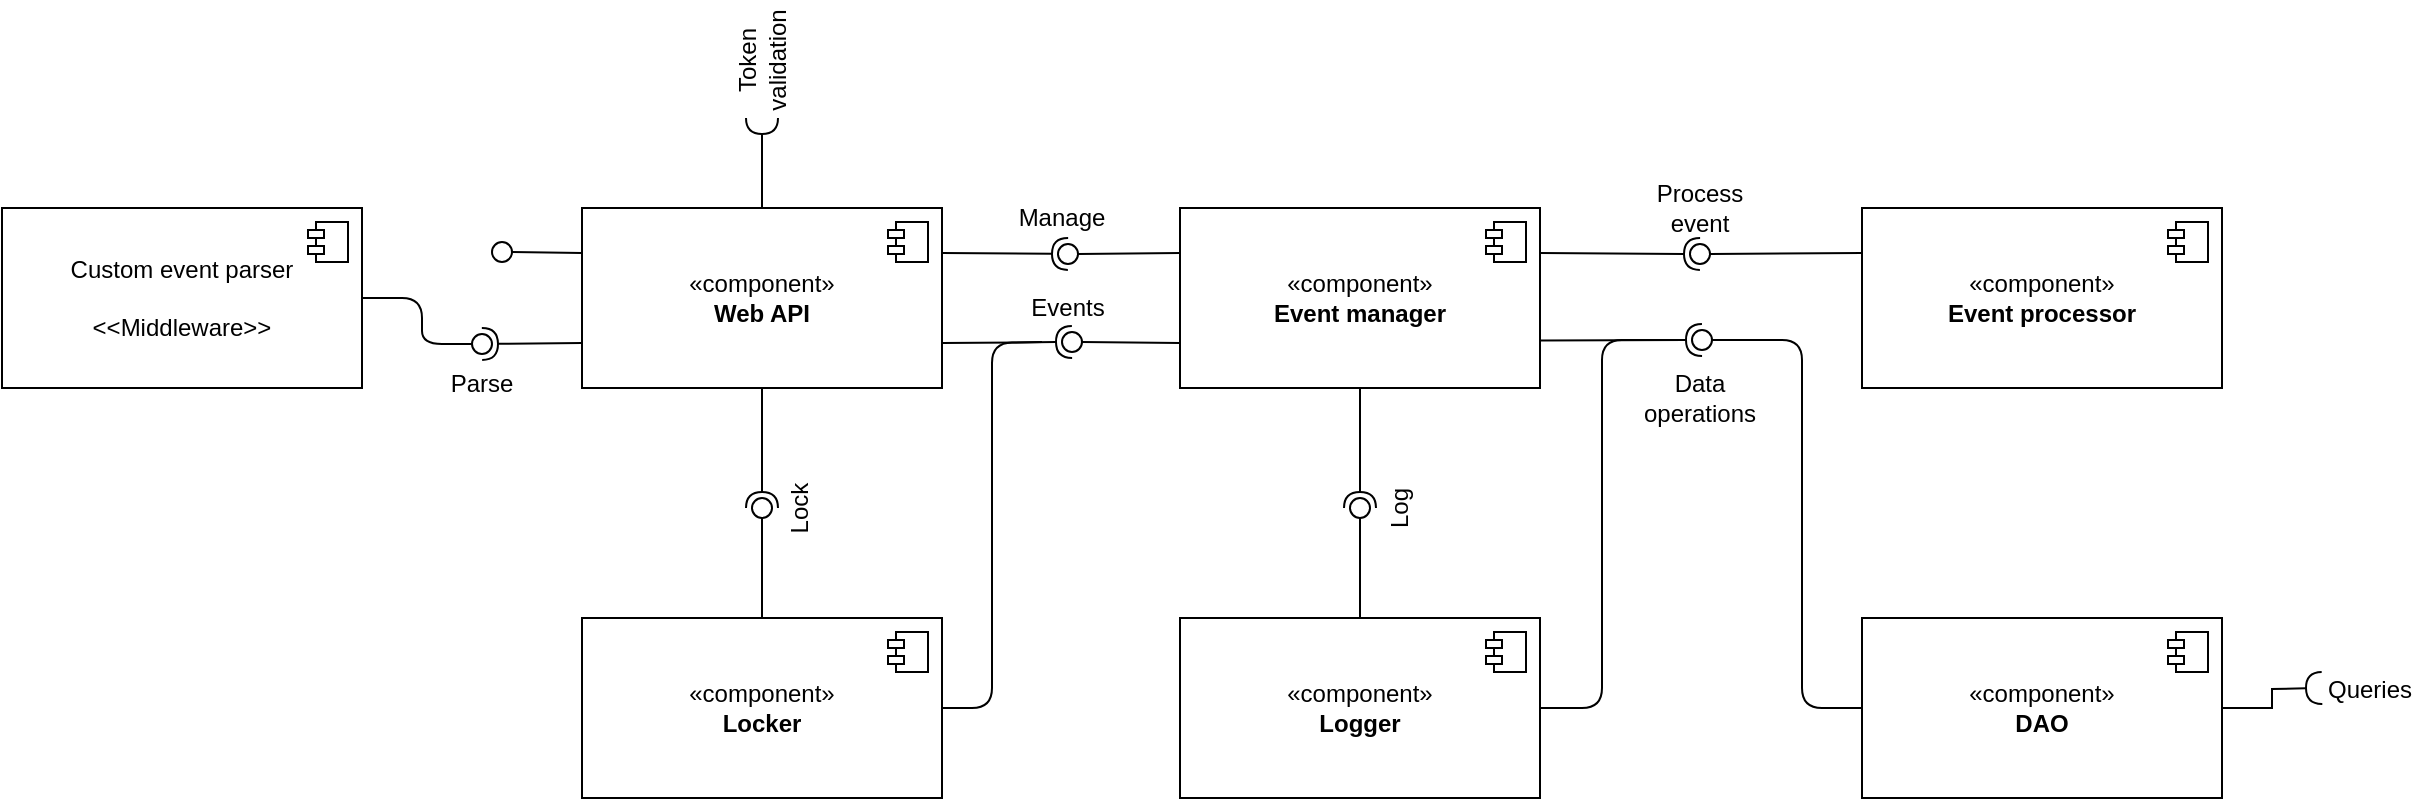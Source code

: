 <mxfile version="24.2.7" type="device">
  <diagram name="Pagina-1" id="bZNuDVQKegFYLx4exZVK">
    <mxGraphModel dx="2020" dy="838" grid="1" gridSize="10" guides="1" tooltips="1" connect="1" arrows="1" fold="1" page="1" pageScale="1" pageWidth="827" pageHeight="1169" math="0" shadow="0">
      <root>
        <mxCell id="0" />
        <mxCell id="1" parent="0" />
        <mxCell id="SfOH2gWAar_BLIePBkyz-4" value="" style="rounded=0;orthogonalLoop=1;jettySize=auto;html=1;endArrow=halfCircle;endFill=0;endSize=6;strokeWidth=1;sketch=0;fontSize=12;curved=1;exitX=0.5;exitY=0;exitDx=0;exitDy=0;" parent="1" source="YuxWqBTnyWRTYqqaDblT-16" edge="1">
          <mxGeometry relative="1" as="geometry">
            <mxPoint x="99" y="513" as="sourcePoint" />
            <mxPoint x="150" y="510" as="targetPoint" />
          </mxGeometry>
        </mxCell>
        <mxCell id="SfOH2gWAar_BLIePBkyz-5" value="" style="ellipse;whiteSpace=wrap;html=1;align=center;aspect=fixed;fillColor=none;strokeColor=none;resizable=0;perimeter=centerPerimeter;rotatable=0;allowArrows=0;points=[];outlineConnect=1;" parent="1" vertex="1">
          <mxGeometry x="79" y="473" width="10" height="10" as="geometry" />
        </mxCell>
        <mxCell id="SfOH2gWAar_BLIePBkyz-6" value="Token validation" style="text;html=1;align=center;verticalAlign=middle;whiteSpace=wrap;rounded=0;rotation=-90;" parent="1" vertex="1">
          <mxGeometry x="120" y="466" width="60" height="30" as="geometry" />
        </mxCell>
        <mxCell id="SfOH2gWAar_BLIePBkyz-13" value="&lt;div&gt;Lock&lt;/div&gt;" style="text;html=1;align=center;verticalAlign=middle;whiteSpace=wrap;rounded=0;rotation=-90;" parent="1" vertex="1">
          <mxGeometry x="139" y="690" width="60" height="30" as="geometry" />
        </mxCell>
        <mxCell id="SfOH2gWAar_BLIePBkyz-21" style="edgeStyle=orthogonalEdgeStyle;rounded=1;orthogonalLoop=1;jettySize=auto;html=1;endArrow=none;endFill=0;curved=0;entryX=1;entryY=0.5;entryDx=0;entryDy=0;" parent="1" target="YuxWqBTnyWRTYqqaDblT-34" edge="1">
          <mxGeometry relative="1" as="geometry">
            <mxPoint x="290" y="622" as="sourcePoint" />
            <mxPoint x="260" y="800" as="targetPoint" />
          </mxGeometry>
        </mxCell>
        <mxCell id="SfOH2gWAar_BLIePBkyz-20" value="Events" style="text;html=1;align=center;verticalAlign=middle;whiteSpace=wrap;rounded=0;" parent="1" vertex="1">
          <mxGeometry x="273" y="590" width="60" height="30" as="geometry" />
        </mxCell>
        <mxCell id="SfOH2gWAar_BLIePBkyz-33" value="Manage" style="text;html=1;align=center;verticalAlign=middle;whiteSpace=wrap;rounded=0;" parent="1" vertex="1">
          <mxGeometry x="270" y="545" width="60" height="30" as="geometry" />
        </mxCell>
        <mxCell id="SfOH2gWAar_BLIePBkyz-41" value="&lt;div&gt;Log&lt;/div&gt;" style="text;html=1;align=center;verticalAlign=middle;whiteSpace=wrap;rounded=0;rotation=-90;" parent="1" vertex="1">
          <mxGeometry x="439" y="690" width="60" height="30" as="geometry" />
        </mxCell>
        <mxCell id="SfOH2gWAar_BLIePBkyz-46" value="Data &lt;br&gt;operations" style="text;html=1;align=center;verticalAlign=middle;whiteSpace=wrap;rounded=0;" parent="1" vertex="1">
          <mxGeometry x="589" y="635" width="60" height="30" as="geometry" />
        </mxCell>
        <mxCell id="SfOH2gWAar_BLIePBkyz-50" value="" style="ellipse;whiteSpace=wrap;html=1;align=center;aspect=fixed;fillColor=none;strokeColor=none;resizable=0;perimeter=centerPerimeter;rotatable=0;allowArrows=0;points=[];outlineConnect=1;" parent="1" vertex="1">
          <mxGeometry x="600" y="610" width="10" height="10" as="geometry" />
        </mxCell>
        <mxCell id="SfOH2gWAar_BLIePBkyz-58" value="Process&lt;br&gt;event" style="text;html=1;align=center;verticalAlign=middle;whiteSpace=wrap;rounded=0;" parent="1" vertex="1">
          <mxGeometry x="589" y="540" width="60" height="30" as="geometry" />
        </mxCell>
        <mxCell id="YuxWqBTnyWRTYqqaDblT-6" value="" style="rounded=0;orthogonalLoop=1;jettySize=auto;html=1;endArrow=halfCircle;endFill=0;endSize=6;strokeWidth=1;sketch=0;exitX=1;exitY=0.75;exitDx=0;exitDy=0;" edge="1" target="YuxWqBTnyWRTYqqaDblT-8" parent="1" source="YuxWqBTnyWRTYqqaDblT-16">
          <mxGeometry relative="1" as="geometry">
            <mxPoint x="210" y="620" as="sourcePoint" />
          </mxGeometry>
        </mxCell>
        <mxCell id="YuxWqBTnyWRTYqqaDblT-7" value="" style="rounded=0;orthogonalLoop=1;jettySize=auto;html=1;endArrow=oval;endFill=0;sketch=0;sourcePerimeterSpacing=0;targetPerimeterSpacing=0;endSize=10;exitX=0;exitY=0.75;exitDx=0;exitDy=0;" edge="1" target="YuxWqBTnyWRTYqqaDblT-8" parent="1" source="YuxWqBTnyWRTYqqaDblT-25">
          <mxGeometry relative="1" as="geometry">
            <mxPoint x="359" y="620" as="sourcePoint" />
          </mxGeometry>
        </mxCell>
        <mxCell id="YuxWqBTnyWRTYqqaDblT-8" value="" style="ellipse;whiteSpace=wrap;html=1;align=center;aspect=fixed;fillColor=none;strokeColor=none;resizable=0;perimeter=centerPerimeter;rotatable=0;allowArrows=0;points=[];outlineConnect=1;" vertex="1" parent="1">
          <mxGeometry x="300" y="617" width="10" height="10" as="geometry" />
        </mxCell>
        <mxCell id="YuxWqBTnyWRTYqqaDblT-11" value="Custom event parser&lt;br&gt;&lt;br&gt;&amp;lt;&amp;lt;Middleware&amp;gt;&amp;gt;" style="html=1;dropTarget=0;whiteSpace=wrap;" vertex="1" parent="1">
          <mxGeometry x="-230" y="555" width="180" height="90" as="geometry" />
        </mxCell>
        <mxCell id="YuxWqBTnyWRTYqqaDblT-12" value="" style="shape=module;jettyWidth=8;jettyHeight=4;" vertex="1" parent="YuxWqBTnyWRTYqqaDblT-11">
          <mxGeometry x="1" width="20" height="20" relative="1" as="geometry">
            <mxPoint x="-27" y="7" as="offset" />
          </mxGeometry>
        </mxCell>
        <mxCell id="YuxWqBTnyWRTYqqaDblT-16" value="«component»&lt;br&gt;&lt;b&gt;Web API&lt;br&gt;&lt;/b&gt;" style="html=1;dropTarget=0;whiteSpace=wrap;" vertex="1" parent="1">
          <mxGeometry x="60" y="555" width="180" height="90" as="geometry" />
        </mxCell>
        <mxCell id="YuxWqBTnyWRTYqqaDblT-17" value="" style="shape=module;jettyWidth=8;jettyHeight=4;" vertex="1" parent="YuxWqBTnyWRTYqqaDblT-16">
          <mxGeometry x="1" width="20" height="20" relative="1" as="geometry">
            <mxPoint x="-27" y="7" as="offset" />
          </mxGeometry>
        </mxCell>
        <mxCell id="YuxWqBTnyWRTYqqaDblT-19" value="" style="rounded=0;orthogonalLoop=1;jettySize=auto;html=1;endArrow=halfCircle;endFill=0;endSize=6;strokeWidth=1;sketch=0;exitX=0;exitY=0.75;exitDx=0;exitDy=0;" edge="1" target="YuxWqBTnyWRTYqqaDblT-21" parent="1" source="YuxWqBTnyWRTYqqaDblT-16">
          <mxGeometry relative="1" as="geometry">
            <mxPoint x="30" y="625" as="sourcePoint" />
          </mxGeometry>
        </mxCell>
        <mxCell id="YuxWqBTnyWRTYqqaDblT-20" value="" style="rounded=1;orthogonalLoop=1;jettySize=auto;html=1;endArrow=oval;endFill=0;sketch=0;sourcePerimeterSpacing=0;targetPerimeterSpacing=0;endSize=10;exitX=1;exitY=0.5;exitDx=0;exitDy=0;curved=0;" edge="1" target="YuxWqBTnyWRTYqqaDblT-21" parent="1" source="YuxWqBTnyWRTYqqaDblT-11">
          <mxGeometry relative="1" as="geometry">
            <mxPoint x="-10" y="625" as="sourcePoint" />
            <Array as="points">
              <mxPoint x="-20" y="600" />
              <mxPoint x="-20" y="623" />
            </Array>
          </mxGeometry>
        </mxCell>
        <mxCell id="YuxWqBTnyWRTYqqaDblT-21" value="" style="ellipse;whiteSpace=wrap;html=1;align=center;aspect=fixed;fillColor=none;strokeColor=none;resizable=0;perimeter=centerPerimeter;rotatable=0;allowArrows=0;points=[];outlineConnect=1;" vertex="1" parent="1">
          <mxGeometry x="5" y="618" width="10" height="10" as="geometry" />
        </mxCell>
        <mxCell id="YuxWqBTnyWRTYqqaDblT-23" value="" style="rounded=0;orthogonalLoop=1;jettySize=auto;html=1;endArrow=oval;endFill=0;sketch=0;sourcePerimeterSpacing=0;targetPerimeterSpacing=0;endSize=10;exitX=0;exitY=0.25;exitDx=0;exitDy=0;" edge="1" target="YuxWqBTnyWRTYqqaDblT-24" parent="1" source="YuxWqBTnyWRTYqqaDblT-16">
          <mxGeometry relative="1" as="geometry">
            <mxPoint y="575" as="sourcePoint" />
          </mxGeometry>
        </mxCell>
        <mxCell id="YuxWqBTnyWRTYqqaDblT-24" value="" style="ellipse;whiteSpace=wrap;html=1;align=center;aspect=fixed;fillColor=none;strokeColor=none;resizable=0;perimeter=centerPerimeter;rotatable=0;allowArrows=0;points=[];outlineConnect=1;" vertex="1" parent="1">
          <mxGeometry x="15" y="572" width="10" height="10" as="geometry" />
        </mxCell>
        <mxCell id="YuxWqBTnyWRTYqqaDblT-25" value="«component»&lt;br&gt;&lt;b&gt;Event manager&lt;/b&gt;&lt;br&gt;&lt;b&gt;&lt;/b&gt;" style="html=1;dropTarget=0;whiteSpace=wrap;" vertex="1" parent="1">
          <mxGeometry x="359" y="555" width="180" height="90" as="geometry" />
        </mxCell>
        <mxCell id="YuxWqBTnyWRTYqqaDblT-26" value="" style="shape=module;jettyWidth=8;jettyHeight=4;" vertex="1" parent="YuxWqBTnyWRTYqqaDblT-25">
          <mxGeometry x="1" width="20" height="20" relative="1" as="geometry">
            <mxPoint x="-27" y="7" as="offset" />
          </mxGeometry>
        </mxCell>
        <mxCell id="YuxWqBTnyWRTYqqaDblT-54" style="edgeStyle=orthogonalEdgeStyle;rounded=0;orthogonalLoop=1;jettySize=auto;html=1;exitX=1;exitY=0.5;exitDx=0;exitDy=0;endArrow=halfCircle;endFill=0;" edge="1" parent="1" source="YuxWqBTnyWRTYqqaDblT-29">
          <mxGeometry relative="1" as="geometry">
            <mxPoint x="930" y="795" as="targetPoint" />
          </mxGeometry>
        </mxCell>
        <mxCell id="YuxWqBTnyWRTYqqaDblT-29" value="&lt;div&gt;«component»&lt;/div&gt;&lt;div&gt;&lt;b&gt;DAO&lt;/b&gt;&lt;/div&gt;" style="html=1;dropTarget=0;whiteSpace=wrap;" vertex="1" parent="1">
          <mxGeometry x="700" y="760" width="180" height="90" as="geometry" />
        </mxCell>
        <mxCell id="YuxWqBTnyWRTYqqaDblT-30" value="" style="shape=module;jettyWidth=8;jettyHeight=4;" vertex="1" parent="YuxWqBTnyWRTYqqaDblT-29">
          <mxGeometry x="1" width="20" height="20" relative="1" as="geometry">
            <mxPoint x="-27" y="7" as="offset" />
          </mxGeometry>
        </mxCell>
        <mxCell id="YuxWqBTnyWRTYqqaDblT-31" value="" style="rounded=0;orthogonalLoop=1;jettySize=auto;html=1;endArrow=halfCircle;endFill=0;endSize=6;strokeWidth=1;sketch=0;exitX=1;exitY=0.25;exitDx=0;exitDy=0;entryX=-0.309;entryY=0.53;entryDx=0;entryDy=0;entryPerimeter=0;" edge="1" target="YuxWqBTnyWRTYqqaDblT-33" parent="1" source="YuxWqBTnyWRTYqqaDblT-16">
          <mxGeometry relative="1" as="geometry">
            <mxPoint x="323" y="575" as="sourcePoint" />
          </mxGeometry>
        </mxCell>
        <mxCell id="YuxWqBTnyWRTYqqaDblT-32" value="" style="rounded=0;orthogonalLoop=1;jettySize=auto;html=1;endArrow=oval;endFill=0;sketch=0;sourcePerimeterSpacing=0;targetPerimeterSpacing=0;endSize=10;exitX=0;exitY=0.25;exitDx=0;exitDy=0;" edge="1" target="YuxWqBTnyWRTYqqaDblT-33" parent="1" source="YuxWqBTnyWRTYqqaDblT-25">
          <mxGeometry relative="1" as="geometry">
            <mxPoint x="283" y="575" as="sourcePoint" />
          </mxGeometry>
        </mxCell>
        <mxCell id="YuxWqBTnyWRTYqqaDblT-33" value="" style="ellipse;whiteSpace=wrap;html=1;align=center;aspect=fixed;fillColor=none;strokeColor=none;resizable=0;perimeter=centerPerimeter;rotatable=0;allowArrows=0;points=[];outlineConnect=1;" vertex="1" parent="1">
          <mxGeometry x="298" y="573" width="10" height="10" as="geometry" />
        </mxCell>
        <mxCell id="YuxWqBTnyWRTYqqaDblT-34" value="&lt;div&gt;«component»&lt;/div&gt;&lt;div&gt;&lt;b&gt;Locker&lt;/b&gt;&lt;/div&gt;" style="html=1;dropTarget=0;whiteSpace=wrap;" vertex="1" parent="1">
          <mxGeometry x="60" y="760" width="180" height="90" as="geometry" />
        </mxCell>
        <mxCell id="YuxWqBTnyWRTYqqaDblT-35" value="" style="shape=module;jettyWidth=8;jettyHeight=4;" vertex="1" parent="YuxWqBTnyWRTYqqaDblT-34">
          <mxGeometry x="1" width="20" height="20" relative="1" as="geometry">
            <mxPoint x="-27" y="7" as="offset" />
          </mxGeometry>
        </mxCell>
        <mxCell id="YuxWqBTnyWRTYqqaDblT-36" value="" style="rounded=0;orthogonalLoop=1;jettySize=auto;html=1;endArrow=halfCircle;endFill=0;endSize=6;strokeWidth=1;sketch=0;exitX=0.5;exitY=1;exitDx=0;exitDy=0;" edge="1" target="YuxWqBTnyWRTYqqaDblT-38" parent="1" source="YuxWqBTnyWRTYqqaDblT-16">
          <mxGeometry relative="1" as="geometry">
            <mxPoint x="170" y="705" as="sourcePoint" />
          </mxGeometry>
        </mxCell>
        <mxCell id="YuxWqBTnyWRTYqqaDblT-37" value="" style="rounded=0;orthogonalLoop=1;jettySize=auto;html=1;endArrow=oval;endFill=0;sketch=0;sourcePerimeterSpacing=0;targetPerimeterSpacing=0;endSize=10;exitX=0.5;exitY=0;exitDx=0;exitDy=0;" edge="1" target="YuxWqBTnyWRTYqqaDblT-38" parent="1" source="YuxWqBTnyWRTYqqaDblT-34">
          <mxGeometry relative="1" as="geometry">
            <mxPoint x="130" y="705" as="sourcePoint" />
          </mxGeometry>
        </mxCell>
        <mxCell id="YuxWqBTnyWRTYqqaDblT-38" value="" style="ellipse;whiteSpace=wrap;html=1;align=center;aspect=fixed;fillColor=none;strokeColor=none;resizable=0;perimeter=centerPerimeter;rotatable=0;allowArrows=0;points=[];outlineConnect=1;" vertex="1" parent="1">
          <mxGeometry x="145" y="700" width="10" height="10" as="geometry" />
        </mxCell>
        <mxCell id="YuxWqBTnyWRTYqqaDblT-50" style="edgeStyle=orthogonalEdgeStyle;rounded=1;orthogonalLoop=1;jettySize=auto;html=1;exitX=1;exitY=0.5;exitDx=0;exitDy=0;endArrow=none;endFill=0;curved=0;" edge="1" parent="1" source="YuxWqBTnyWRTYqqaDblT-39">
          <mxGeometry relative="1" as="geometry">
            <mxPoint x="610" y="621" as="targetPoint" />
            <mxPoint x="539" y="803.0" as="sourcePoint" />
            <Array as="points">
              <mxPoint x="570" y="805" />
              <mxPoint x="570" y="621" />
            </Array>
          </mxGeometry>
        </mxCell>
        <mxCell id="YuxWqBTnyWRTYqqaDblT-39" value="«component»&lt;br&gt;&lt;b&gt;Logger&lt;/b&gt;" style="html=1;dropTarget=0;whiteSpace=wrap;" vertex="1" parent="1">
          <mxGeometry x="359" y="760" width="180" height="90" as="geometry" />
        </mxCell>
        <mxCell id="YuxWqBTnyWRTYqqaDblT-40" value="" style="shape=module;jettyWidth=8;jettyHeight=4;" vertex="1" parent="YuxWqBTnyWRTYqqaDblT-39">
          <mxGeometry x="1" width="20" height="20" relative="1" as="geometry">
            <mxPoint x="-27" y="7" as="offset" />
          </mxGeometry>
        </mxCell>
        <mxCell id="YuxWqBTnyWRTYqqaDblT-43" value="" style="rounded=0;orthogonalLoop=1;jettySize=auto;html=1;endArrow=halfCircle;endFill=0;endSize=6;strokeWidth=1;sketch=0;exitX=0.5;exitY=1;exitDx=0;exitDy=0;" edge="1" parent="1" target="YuxWqBTnyWRTYqqaDblT-45" source="YuxWqBTnyWRTYqqaDblT-25">
          <mxGeometry relative="1" as="geometry">
            <mxPoint x="434" y="645" as="sourcePoint" />
          </mxGeometry>
        </mxCell>
        <mxCell id="YuxWqBTnyWRTYqqaDblT-44" value="" style="rounded=0;orthogonalLoop=1;jettySize=auto;html=1;endArrow=oval;endFill=0;sketch=0;sourcePerimeterSpacing=0;targetPerimeterSpacing=0;endSize=10;exitX=0.5;exitY=0;exitDx=0;exitDy=0;" edge="1" parent="1" target="YuxWqBTnyWRTYqqaDblT-45" source="YuxWqBTnyWRTYqqaDblT-39">
          <mxGeometry relative="1" as="geometry">
            <mxPoint x="434" y="760" as="sourcePoint" />
          </mxGeometry>
        </mxCell>
        <mxCell id="YuxWqBTnyWRTYqqaDblT-45" value="" style="ellipse;whiteSpace=wrap;html=1;align=center;aspect=fixed;fillColor=none;strokeColor=none;resizable=0;perimeter=centerPerimeter;rotatable=0;allowArrows=0;points=[];outlineConnect=1;" vertex="1" parent="1">
          <mxGeometry x="444" y="700" width="10" height="10" as="geometry" />
        </mxCell>
        <mxCell id="YuxWqBTnyWRTYqqaDblT-51" value="" style="rounded=0;orthogonalLoop=1;jettySize=auto;html=1;endArrow=halfCircle;endFill=0;endSize=6;strokeWidth=1;sketch=0;exitX=1;exitY=0.25;exitDx=0;exitDy=0;" edge="1" target="YuxWqBTnyWRTYqqaDblT-53" parent="1" source="YuxWqBTnyWRTYqqaDblT-25">
          <mxGeometry relative="1" as="geometry">
            <mxPoint x="540" y="580" as="sourcePoint" />
          </mxGeometry>
        </mxCell>
        <mxCell id="YuxWqBTnyWRTYqqaDblT-52" value="" style="rounded=0;orthogonalLoop=1;jettySize=auto;html=1;endArrow=oval;endFill=0;sketch=0;sourcePerimeterSpacing=0;targetPerimeterSpacing=0;endSize=10;exitX=0;exitY=0.25;exitDx=0;exitDy=0;" edge="1" target="YuxWqBTnyWRTYqqaDblT-53" parent="1" source="YuxWqBTnyWRTYqqaDblT-62">
          <mxGeometry relative="1" as="geometry">
            <mxPoint x="700" y="540" as="sourcePoint" />
          </mxGeometry>
        </mxCell>
        <mxCell id="YuxWqBTnyWRTYqqaDblT-53" value="" style="ellipse;whiteSpace=wrap;html=1;align=center;aspect=fixed;fillColor=none;strokeColor=none;resizable=0;perimeter=centerPerimeter;rotatable=0;allowArrows=0;points=[];outlineConnect=1;" vertex="1" parent="1">
          <mxGeometry x="614" y="573" width="10" height="10" as="geometry" />
        </mxCell>
        <mxCell id="YuxWqBTnyWRTYqqaDblT-55" value="Queries" style="text;html=1;align=center;verticalAlign=middle;whiteSpace=wrap;rounded=0;" vertex="1" parent="1">
          <mxGeometry x="924" y="781" width="60" height="30" as="geometry" />
        </mxCell>
        <mxCell id="YuxWqBTnyWRTYqqaDblT-58" value="" style="rounded=0;orthogonalLoop=1;jettySize=auto;html=1;endArrow=halfCircle;endFill=0;endSize=6;strokeWidth=1;sketch=0;exitX=1;exitY=0.75;exitDx=0;exitDy=0;" edge="1" parent="1">
          <mxGeometry relative="1" as="geometry">
            <mxPoint x="539" y="621.25" as="sourcePoint" />
            <mxPoint x="620" y="621" as="targetPoint" />
          </mxGeometry>
        </mxCell>
        <mxCell id="YuxWqBTnyWRTYqqaDblT-59" value="" style="rounded=1;orthogonalLoop=1;jettySize=auto;html=1;endArrow=oval;endFill=0;sketch=0;sourcePerimeterSpacing=0;targetPerimeterSpacing=0;endSize=10;exitX=0;exitY=0.5;exitDx=0;exitDy=0;edgeStyle=orthogonalEdgeStyle;" edge="1" target="YuxWqBTnyWRTYqqaDblT-60" parent="1" source="YuxWqBTnyWRTYqqaDblT-29">
          <mxGeometry relative="1" as="geometry">
            <mxPoint x="609" y="735" as="sourcePoint" />
            <Array as="points">
              <mxPoint x="670" y="805" />
              <mxPoint x="670" y="621" />
            </Array>
          </mxGeometry>
        </mxCell>
        <mxCell id="YuxWqBTnyWRTYqqaDblT-60" value="" style="ellipse;whiteSpace=wrap;html=1;align=center;aspect=fixed;fillColor=none;strokeColor=none;resizable=0;perimeter=centerPerimeter;rotatable=0;allowArrows=0;points=[];outlineConnect=1;" vertex="1" parent="1">
          <mxGeometry x="615" y="616" width="10" height="10" as="geometry" />
        </mxCell>
        <mxCell id="YuxWqBTnyWRTYqqaDblT-62" value="&lt;div&gt;«component»&lt;/div&gt;&lt;b&gt;Event processor&lt;/b&gt;" style="html=1;dropTarget=0;whiteSpace=wrap;" vertex="1" parent="1">
          <mxGeometry x="700" y="555" width="180" height="90" as="geometry" />
        </mxCell>
        <mxCell id="YuxWqBTnyWRTYqqaDblT-63" value="" style="shape=module;jettyWidth=8;jettyHeight=4;" vertex="1" parent="YuxWqBTnyWRTYqqaDblT-62">
          <mxGeometry x="1" width="20" height="20" relative="1" as="geometry">
            <mxPoint x="-27" y="7" as="offset" />
          </mxGeometry>
        </mxCell>
        <mxCell id="YuxWqBTnyWRTYqqaDblT-64" value="Parse" style="text;html=1;align=center;verticalAlign=middle;whiteSpace=wrap;rounded=0;rotation=0;" vertex="1" parent="1">
          <mxGeometry x="-20" y="628" width="60" height="30" as="geometry" />
        </mxCell>
      </root>
    </mxGraphModel>
  </diagram>
</mxfile>
